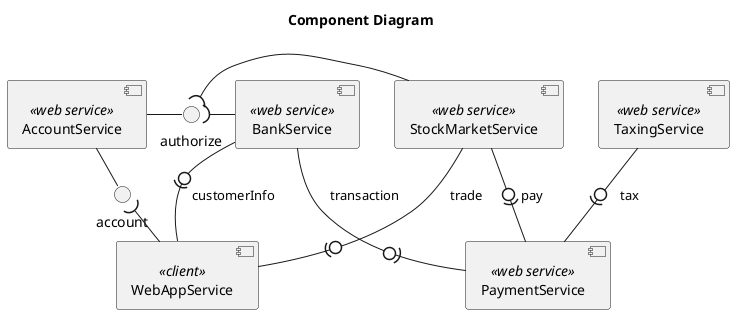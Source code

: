 @startuml Component
title Component Diagram
skinparam monochrome true

component AccountService <<web service>> {
}

component BankService <<web service>> {
}

component TaxingService <<web service>> {
}

component PaymentService <<web service>> {
}

component StockMarketService <<web service>>{
}

component WebAppService <<client>> {
}

() authorize
() account


AccountService - authorize
AccountService - account
authorize )- BankService
authorize )- StockMarketService

BankService -0)- WebAppService: customerInfo
StockMarketService -0)- WebAppService: trade
account )- WebAppService : authentication

TaxingService -0)- PaymentService: tax
StockMarketService -0)- PaymentService: pay
BankService -0)- PaymentService  : transaction

@enduml